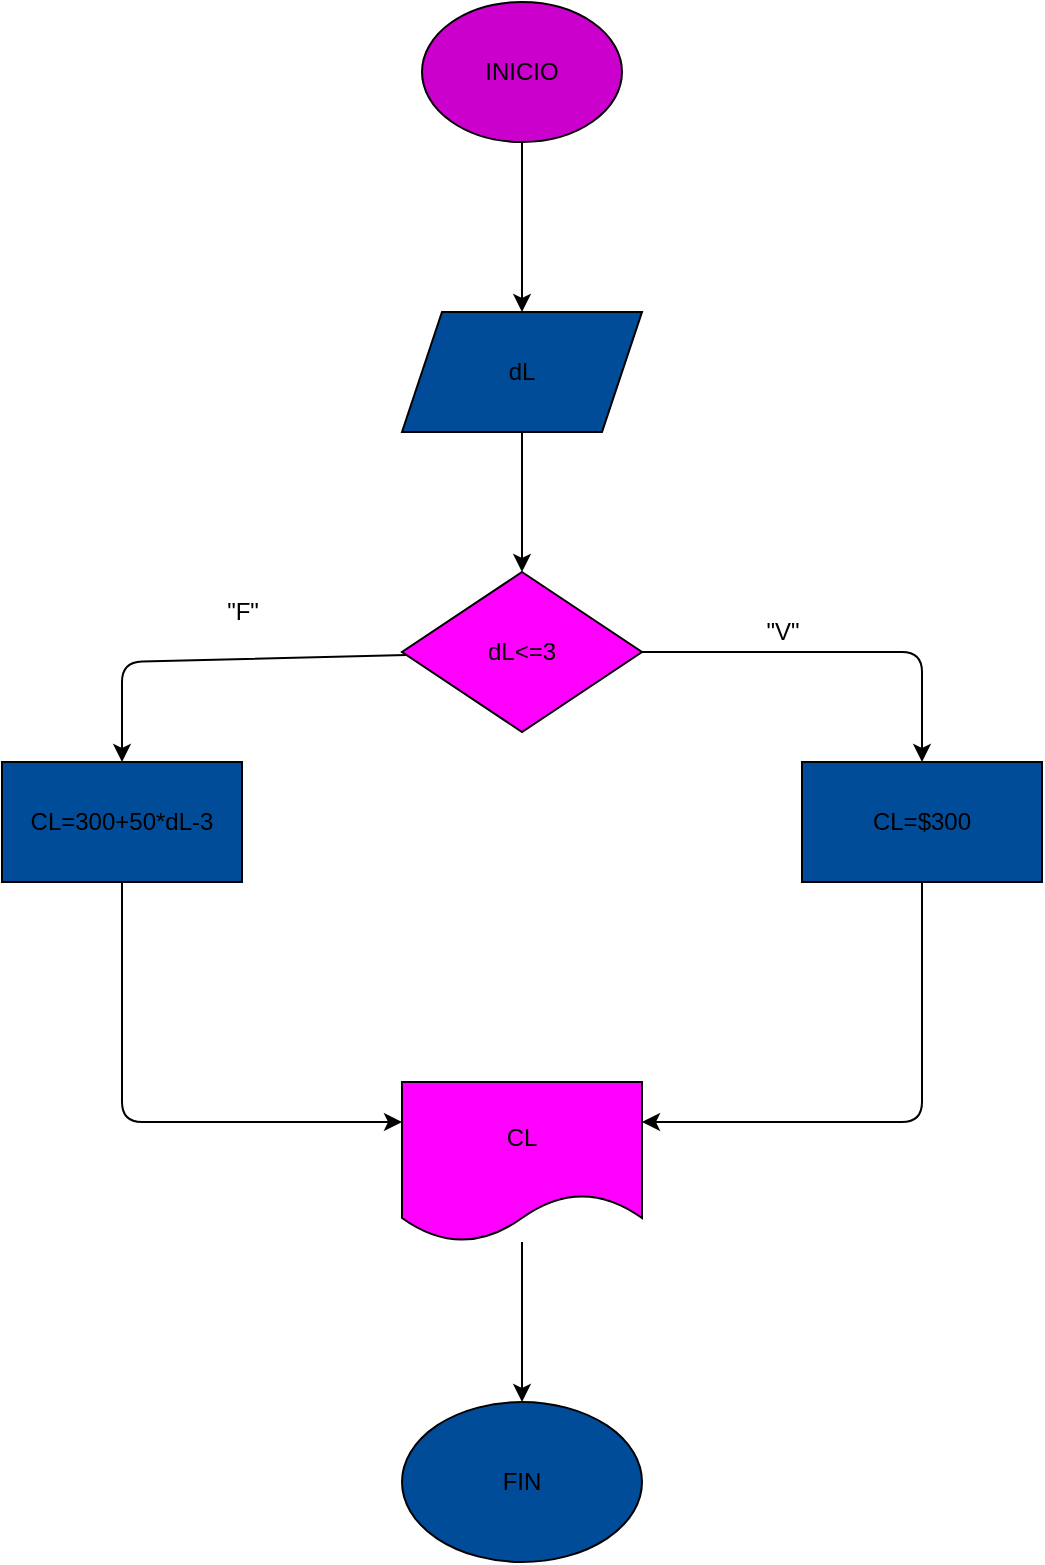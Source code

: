 <mxfile>
    <diagram id="We2MKerA9hM8ipjIDfvX" name="Página-1">
        <mxGraphModel dx="816" dy="224" grid="1" gridSize="10" guides="1" tooltips="1" connect="1" arrows="1" fold="1" page="1" pageScale="1" pageWidth="850" pageHeight="1100" math="0" shadow="0">
            <root>
                <mxCell id="0"/>
                <mxCell id="1" parent="0"/>
                <mxCell id="5" value="" style="edgeStyle=none;html=1;" edge="1" parent="1" source="2" target="4">
                    <mxGeometry relative="1" as="geometry"/>
                </mxCell>
                <mxCell id="2" value="INICIO" style="ellipse;whiteSpace=wrap;html=1;fillColor=#CC00CC;" vertex="1" parent="1">
                    <mxGeometry x="410" y="40" width="100" height="70" as="geometry"/>
                </mxCell>
                <mxCell id="7" value="" style="edgeStyle=none;html=1;" edge="1" parent="1" source="4" target="6">
                    <mxGeometry relative="1" as="geometry"/>
                </mxCell>
                <mxCell id="4" value="dL" style="shape=parallelogram;perimeter=parallelogramPerimeter;whiteSpace=wrap;html=1;fixedSize=1;fillColor=#004C99;" vertex="1" parent="1">
                    <mxGeometry x="400" y="195" width="120" height="60" as="geometry"/>
                </mxCell>
                <mxCell id="9" value="" style="edgeStyle=none;html=1;" edge="1" parent="1" source="6" target="8">
                    <mxGeometry relative="1" as="geometry">
                        <Array as="points">
                            <mxPoint x="660" y="365"/>
                        </Array>
                    </mxGeometry>
                </mxCell>
                <mxCell id="19" value="" style="edgeStyle=none;html=1;" edge="1" parent="1" source="6" target="18">
                    <mxGeometry relative="1" as="geometry">
                        <Array as="points">
                            <mxPoint x="260" y="370"/>
                        </Array>
                    </mxGeometry>
                </mxCell>
                <mxCell id="6" value="dL&amp;lt;=3" style="rhombus;whiteSpace=wrap;html=1;fillColor=#FF00FF;" vertex="1" parent="1">
                    <mxGeometry x="400" y="325" width="120" height="80" as="geometry"/>
                </mxCell>
                <mxCell id="22" style="edgeStyle=none;html=1;exitX=0.5;exitY=1;exitDx=0;exitDy=0;entryX=1;entryY=0.25;entryDx=0;entryDy=0;" edge="1" parent="1" source="8" target="20">
                    <mxGeometry relative="1" as="geometry">
                        <Array as="points">
                            <mxPoint x="660" y="600"/>
                        </Array>
                    </mxGeometry>
                </mxCell>
                <mxCell id="8" value="CL=$300" style="whiteSpace=wrap;html=1;fillColor=#004C99;" vertex="1" parent="1">
                    <mxGeometry x="600" y="420" width="120" height="60" as="geometry"/>
                </mxCell>
                <mxCell id="12" value="&quot;V&quot;" style="text;html=1;align=center;verticalAlign=middle;resizable=0;points=[];autosize=1;strokeColor=none;fillColor=none;" vertex="1" parent="1">
                    <mxGeometry x="570" y="340" width="40" height="30" as="geometry"/>
                </mxCell>
                <mxCell id="13" value="&quot;F&quot;" style="text;html=1;align=center;verticalAlign=middle;resizable=0;points=[];autosize=1;strokeColor=none;fillColor=none;" vertex="1" parent="1">
                    <mxGeometry x="300" y="330" width="40" height="30" as="geometry"/>
                </mxCell>
                <mxCell id="21" value="" style="edgeStyle=none;html=1;entryX=0;entryY=0.25;entryDx=0;entryDy=0;" edge="1" parent="1" source="18" target="20">
                    <mxGeometry relative="1" as="geometry">
                        <mxPoint x="390" y="600" as="targetPoint"/>
                        <Array as="points">
                            <mxPoint x="260" y="600"/>
                            <mxPoint x="350" y="600"/>
                        </Array>
                    </mxGeometry>
                </mxCell>
                <mxCell id="18" value="CL=300+50*dL-3" style="whiteSpace=wrap;html=1;fillColor=#004C99;" vertex="1" parent="1">
                    <mxGeometry x="200" y="420" width="120" height="60" as="geometry"/>
                </mxCell>
                <mxCell id="24" value="" style="edgeStyle=none;html=1;" edge="1" parent="1" source="20" target="23">
                    <mxGeometry relative="1" as="geometry"/>
                </mxCell>
                <mxCell id="20" value="CL" style="shape=document;whiteSpace=wrap;html=1;boundedLbl=1;fillColor=#FF00FF;" vertex="1" parent="1">
                    <mxGeometry x="400" y="580" width="120" height="80" as="geometry"/>
                </mxCell>
                <mxCell id="23" value="FIN" style="ellipse;whiteSpace=wrap;html=1;fillColor=#004C99;" vertex="1" parent="1">
                    <mxGeometry x="400" y="740" width="120" height="80" as="geometry"/>
                </mxCell>
            </root>
        </mxGraphModel>
    </diagram>
</mxfile>